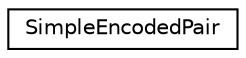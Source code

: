 digraph "Graphical Class Hierarchy"
{
  edge [fontname="Helvetica",fontsize="10",labelfontname="Helvetica",labelfontsize="10"];
  node [fontname="Helvetica",fontsize="10",shape=record];
  rankdir="LR";
  Node1 [label="SimpleEncodedPair",height=0.2,width=0.4,color="black", fillcolor="white", style="filled",URL="$class_simple_encoded_pair.html"];
}
